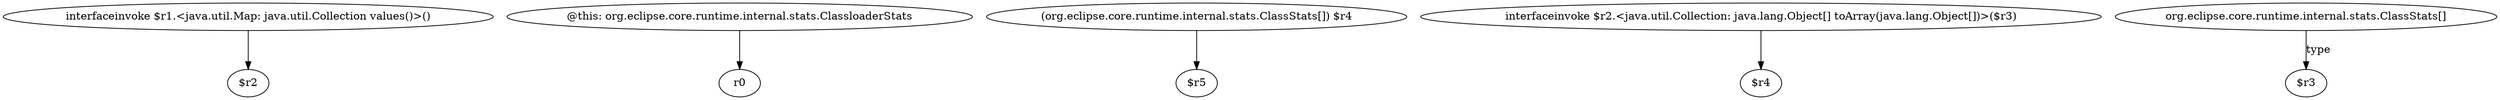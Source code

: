 digraph g {
0[label="interfaceinvoke $r1.<java.util.Map: java.util.Collection values()>()"]
1[label="$r2"]
0->1[label=""]
2[label="@this: org.eclipse.core.runtime.internal.stats.ClassloaderStats"]
3[label="r0"]
2->3[label=""]
4[label="(org.eclipse.core.runtime.internal.stats.ClassStats[]) $r4"]
5[label="$r5"]
4->5[label=""]
6[label="interfaceinvoke $r2.<java.util.Collection: java.lang.Object[] toArray(java.lang.Object[])>($r3)"]
7[label="$r4"]
6->7[label=""]
8[label="org.eclipse.core.runtime.internal.stats.ClassStats[]"]
9[label="$r3"]
8->9[label="type"]
}